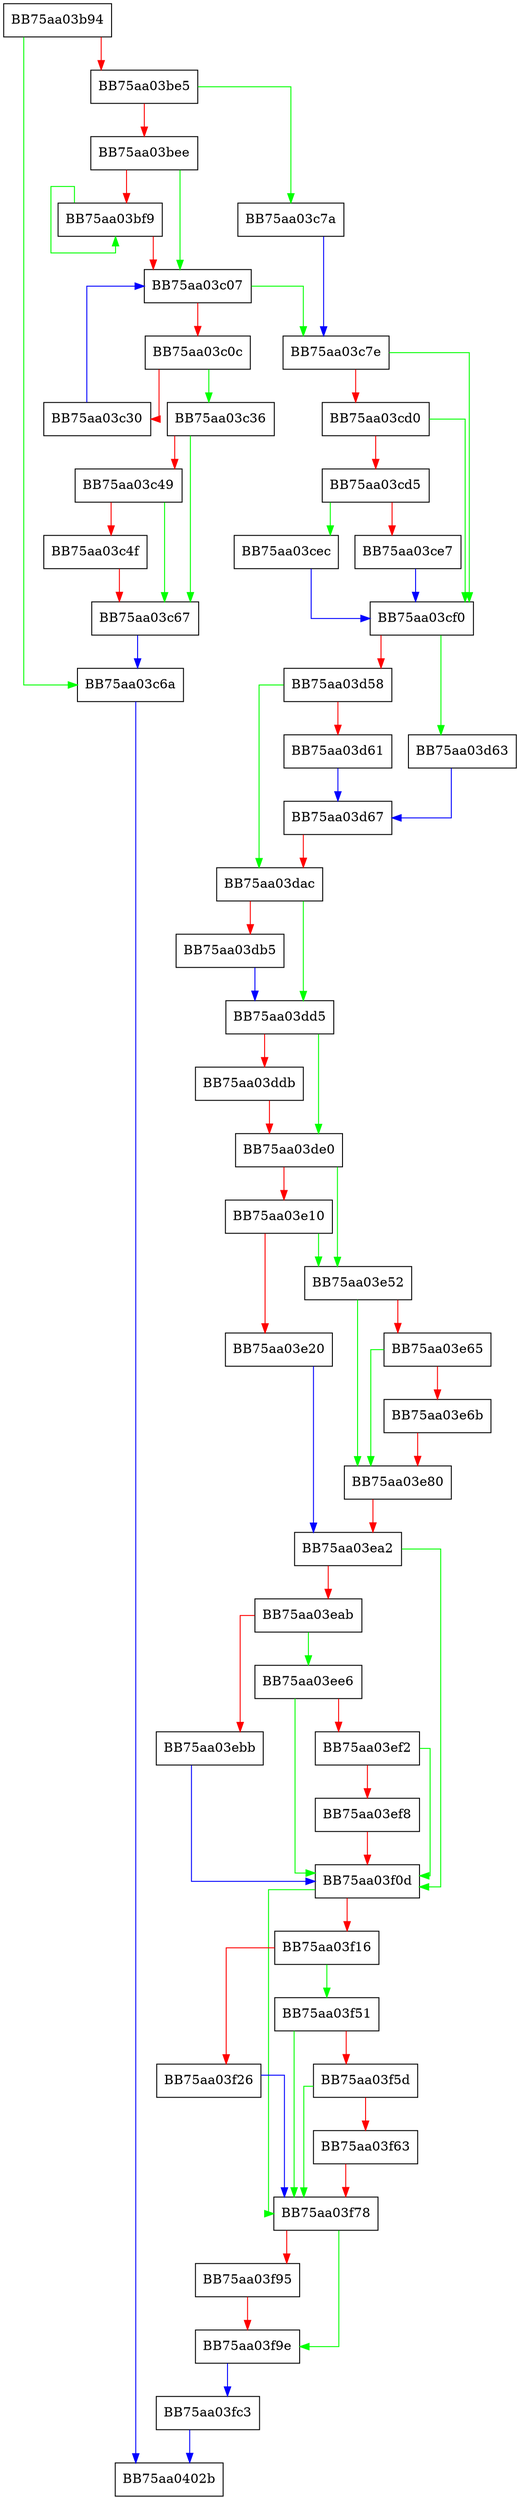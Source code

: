 digraph WriteXml {
  node [shape="box"];
  graph [splines=ortho];
  BB75aa03b94 -> BB75aa03c6a [color="green"];
  BB75aa03b94 -> BB75aa03be5 [color="red"];
  BB75aa03be5 -> BB75aa03c7a [color="green"];
  BB75aa03be5 -> BB75aa03bee [color="red"];
  BB75aa03bee -> BB75aa03c07 [color="green"];
  BB75aa03bee -> BB75aa03bf9 [color="red"];
  BB75aa03bf9 -> BB75aa03bf9 [color="green"];
  BB75aa03bf9 -> BB75aa03c07 [color="red"];
  BB75aa03c07 -> BB75aa03c7e [color="green"];
  BB75aa03c07 -> BB75aa03c0c [color="red"];
  BB75aa03c0c -> BB75aa03c36 [color="green"];
  BB75aa03c0c -> BB75aa03c30 [color="red"];
  BB75aa03c30 -> BB75aa03c07 [color="blue"];
  BB75aa03c36 -> BB75aa03c67 [color="green"];
  BB75aa03c36 -> BB75aa03c49 [color="red"];
  BB75aa03c49 -> BB75aa03c67 [color="green"];
  BB75aa03c49 -> BB75aa03c4f [color="red"];
  BB75aa03c4f -> BB75aa03c67 [color="red"];
  BB75aa03c67 -> BB75aa03c6a [color="blue"];
  BB75aa03c6a -> BB75aa0402b [color="blue"];
  BB75aa03c7a -> BB75aa03c7e [color="blue"];
  BB75aa03c7e -> BB75aa03cf0 [color="green"];
  BB75aa03c7e -> BB75aa03cd0 [color="red"];
  BB75aa03cd0 -> BB75aa03cf0 [color="green"];
  BB75aa03cd0 -> BB75aa03cd5 [color="red"];
  BB75aa03cd5 -> BB75aa03cec [color="green"];
  BB75aa03cd5 -> BB75aa03ce7 [color="red"];
  BB75aa03ce7 -> BB75aa03cf0 [color="blue"];
  BB75aa03cec -> BB75aa03cf0 [color="blue"];
  BB75aa03cf0 -> BB75aa03d63 [color="green"];
  BB75aa03cf0 -> BB75aa03d58 [color="red"];
  BB75aa03d58 -> BB75aa03dac [color="green"];
  BB75aa03d58 -> BB75aa03d61 [color="red"];
  BB75aa03d61 -> BB75aa03d67 [color="blue"];
  BB75aa03d63 -> BB75aa03d67 [color="blue"];
  BB75aa03d67 -> BB75aa03dac [color="red"];
  BB75aa03dac -> BB75aa03dd5 [color="green"];
  BB75aa03dac -> BB75aa03db5 [color="red"];
  BB75aa03db5 -> BB75aa03dd5 [color="blue"];
  BB75aa03dd5 -> BB75aa03de0 [color="green"];
  BB75aa03dd5 -> BB75aa03ddb [color="red"];
  BB75aa03ddb -> BB75aa03de0 [color="red"];
  BB75aa03de0 -> BB75aa03e52 [color="green"];
  BB75aa03de0 -> BB75aa03e10 [color="red"];
  BB75aa03e10 -> BB75aa03e52 [color="green"];
  BB75aa03e10 -> BB75aa03e20 [color="red"];
  BB75aa03e20 -> BB75aa03ea2 [color="blue"];
  BB75aa03e52 -> BB75aa03e80 [color="green"];
  BB75aa03e52 -> BB75aa03e65 [color="red"];
  BB75aa03e65 -> BB75aa03e80 [color="green"];
  BB75aa03e65 -> BB75aa03e6b [color="red"];
  BB75aa03e6b -> BB75aa03e80 [color="red"];
  BB75aa03e80 -> BB75aa03ea2 [color="red"];
  BB75aa03ea2 -> BB75aa03f0d [color="green"];
  BB75aa03ea2 -> BB75aa03eab [color="red"];
  BB75aa03eab -> BB75aa03ee6 [color="green"];
  BB75aa03eab -> BB75aa03ebb [color="red"];
  BB75aa03ebb -> BB75aa03f0d [color="blue"];
  BB75aa03ee6 -> BB75aa03f0d [color="green"];
  BB75aa03ee6 -> BB75aa03ef2 [color="red"];
  BB75aa03ef2 -> BB75aa03f0d [color="green"];
  BB75aa03ef2 -> BB75aa03ef8 [color="red"];
  BB75aa03ef8 -> BB75aa03f0d [color="red"];
  BB75aa03f0d -> BB75aa03f78 [color="green"];
  BB75aa03f0d -> BB75aa03f16 [color="red"];
  BB75aa03f16 -> BB75aa03f51 [color="green"];
  BB75aa03f16 -> BB75aa03f26 [color="red"];
  BB75aa03f26 -> BB75aa03f78 [color="blue"];
  BB75aa03f51 -> BB75aa03f78 [color="green"];
  BB75aa03f51 -> BB75aa03f5d [color="red"];
  BB75aa03f5d -> BB75aa03f78 [color="green"];
  BB75aa03f5d -> BB75aa03f63 [color="red"];
  BB75aa03f63 -> BB75aa03f78 [color="red"];
  BB75aa03f78 -> BB75aa03f9e [color="green"];
  BB75aa03f78 -> BB75aa03f95 [color="red"];
  BB75aa03f95 -> BB75aa03f9e [color="red"];
  BB75aa03f9e -> BB75aa03fc3 [color="blue"];
  BB75aa03fc3 -> BB75aa0402b [color="blue"];
}